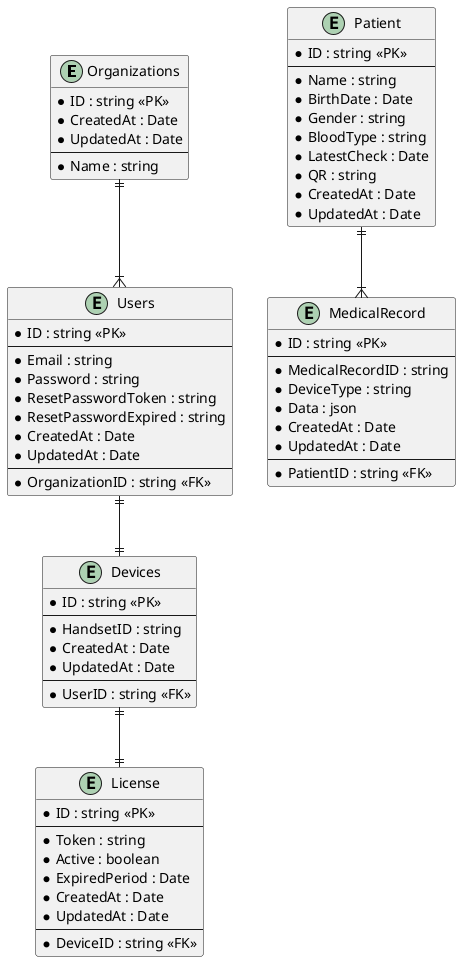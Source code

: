 @startuml SmartLab ERD

entity Organizations{
    * ID : string <<PK>>
    * CreatedAt : Date
    * UpdatedAt : Date
    --
    * Name : string
}

entity Users{
    * ID : string <<PK>>
    --
    * Email : string
    * Password : string
    * ResetPasswordToken : string
    * ResetPasswordExpired : string
    * CreatedAt : Date
    * UpdatedAt : Date
    --
    * OrganizationID : string <<FK>>
}
Organizations ||--|{ Users

entity Devices{
    * ID : string <<PK>>
    --
    * HandsetID : string
    * CreatedAt : Date
    * UpdatedAt : Date
    --
    * UserID : string <<FK>>
}
Users||--||Devices

entity License{
    * ID : string <<PK>>
    --
    * Token : string
    * Active : boolean
    * ExpiredPeriod : Date
    * CreatedAt : Date
    * UpdatedAt : Date
    --
    * DeviceID : string <<FK>>
}
Devices||--||License

entity MedicalRecord{
    * ID : string <<PK>>
    --
    * MedicalRecordID : string
    * DeviceType : string
    * Data : json
    * CreatedAt : Date
    * UpdatedAt : Date
    --
    * PatientID : string <<FK>>
}

entity Patient{
    * ID : string <<PK>>
    --
    * Name : string
    * BirthDate : Date
    * Gender : string
    * BloodType : string
    * LatestCheck : Date
    * QR : string
    * CreatedAt : Date
    * UpdatedAt : Date
}
Patient||--|{MedicalRecord

@enduml